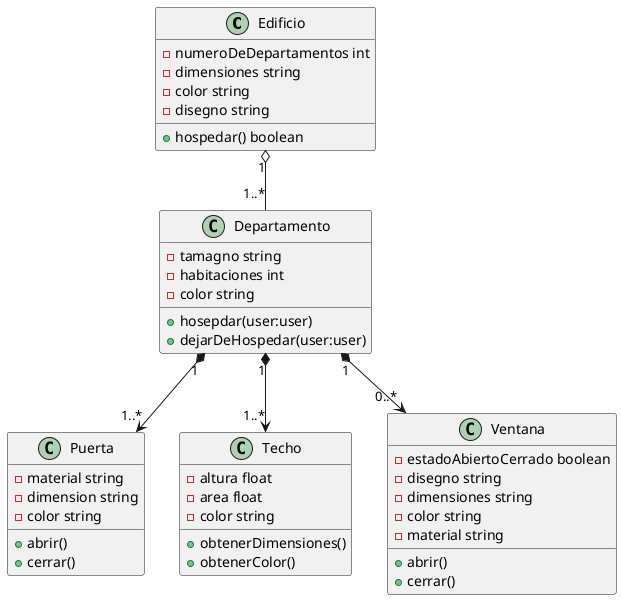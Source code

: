 @startuml
class Edificio{
-numeroDeDepartamentos int
-dimensiones string
-color string
-disegno string
+hospedar() boolean
}
class Puerta{
-material string
-dimension string
-color string
+abrir()
+cerrar()
}
class Techo{
-altura float
-area float
-color string
+obtenerDimensiones()
+obtenerColor()
}
class Departamento{
-tamagno string
-habitaciones int
-color string
+hosepdar(user:user)
+dejarDeHospedar(user:user)
}
class Ventana{
-estadoAbiertoCerrado boolean
-disegno string
-dimensiones string
-color string
-material string
+abrir()
+cerrar()
}

Edificio "1" o-- "1..*" Departamento
Departamento  "1"*--> "1..*"Puerta
Departamento "1"*--> "1..*" Techo
Departamento "1"*--> "0..*" Ventana


@enduml
